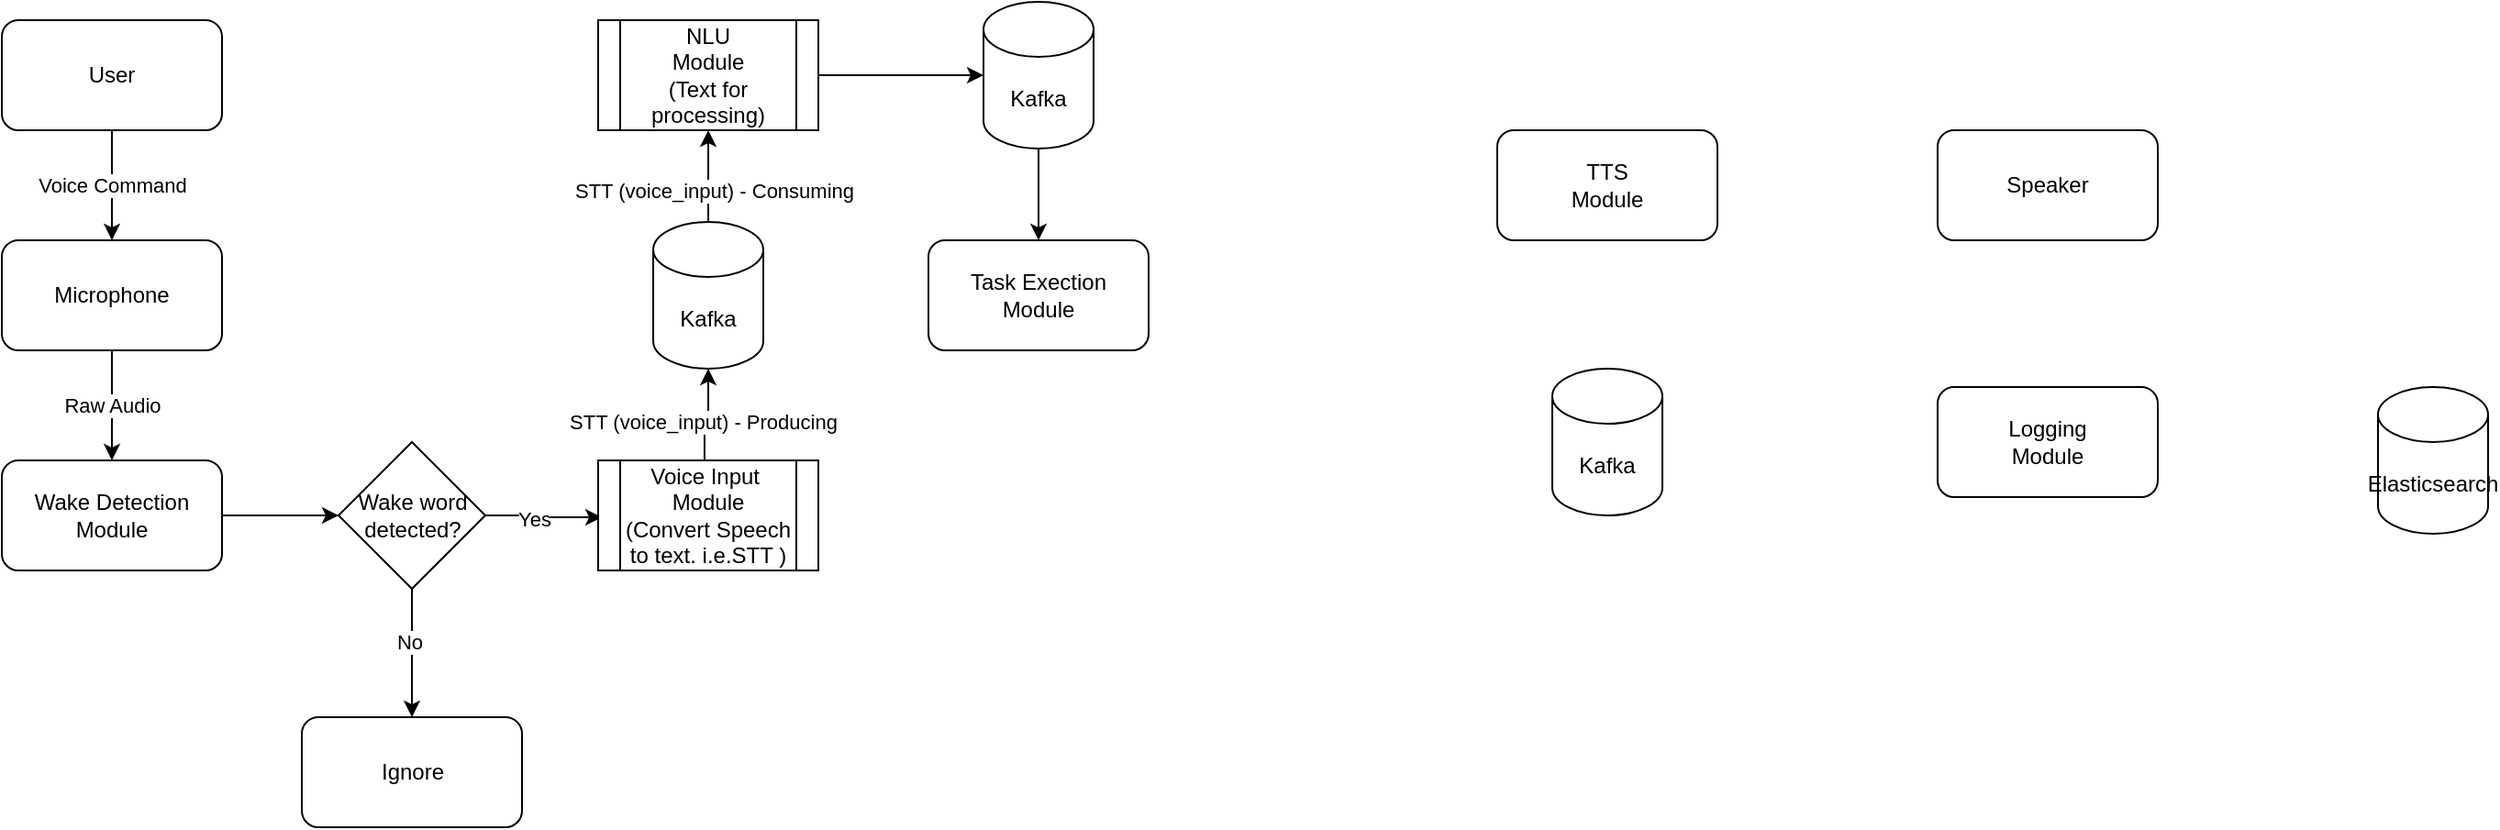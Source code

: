 <mxfile version="26.0.7">
  <diagram id="C5RBs43oDa-KdzZeNtuy" name="Page-1">
    <mxGraphModel dx="1257" dy="760" grid="1" gridSize="10" guides="1" tooltips="1" connect="1" arrows="1" fold="1" page="1" pageScale="1" pageWidth="827" pageHeight="1169" math="0" shadow="0">
      <root>
        <mxCell id="WIyWlLk6GJQsqaUBKTNV-0" />
        <mxCell id="WIyWlLk6GJQsqaUBKTNV-1" parent="WIyWlLk6GJQsqaUBKTNV-0" />
        <mxCell id="vFGvHu-NrntANZu5jAcm-0" value="User" style="rounded=1;whiteSpace=wrap;html=1;" vertex="1" parent="WIyWlLk6GJQsqaUBKTNV-1">
          <mxGeometry x="150" y="160" width="120" height="60" as="geometry" />
        </mxCell>
        <mxCell id="vFGvHu-NrntANZu5jAcm-1" value="Microphone" style="rounded=1;whiteSpace=wrap;html=1;" vertex="1" parent="WIyWlLk6GJQsqaUBKTNV-1">
          <mxGeometry x="150" y="280" width="120" height="60" as="geometry" />
        </mxCell>
        <mxCell id="vFGvHu-NrntANZu5jAcm-2" value="Wake Detection&lt;div&gt;Module&lt;/div&gt;" style="rounded=1;whiteSpace=wrap;html=1;" vertex="1" parent="WIyWlLk6GJQsqaUBKTNV-1">
          <mxGeometry x="150" y="400" width="120" height="60" as="geometry" />
        </mxCell>
        <mxCell id="vFGvHu-NrntANZu5jAcm-32" value="" style="edgeStyle=orthogonalEdgeStyle;rounded=0;orthogonalLoop=1;jettySize=auto;html=1;exitX=0.483;exitY=0.011;exitDx=0;exitDy=0;exitPerimeter=0;" edge="1" parent="WIyWlLk6GJQsqaUBKTNV-1" source="vFGvHu-NrntANZu5jAcm-39" target="vFGvHu-NrntANZu5jAcm-17">
          <mxGeometry relative="1" as="geometry">
            <mxPoint x="535" y="400" as="sourcePoint" />
          </mxGeometry>
        </mxCell>
        <mxCell id="vFGvHu-NrntANZu5jAcm-33" value="STT (voice_input) - Producing" style="edgeLabel;html=1;align=center;verticalAlign=middle;resizable=0;points=[];" vertex="1" connectable="0" parent="vFGvHu-NrntANZu5jAcm-32">
          <mxGeometry x="-0.169" y="1" relative="1" as="geometry">
            <mxPoint as="offset" />
          </mxGeometry>
        </mxCell>
        <mxCell id="vFGvHu-NrntANZu5jAcm-7" value="Task Exection&lt;div&gt;Module&lt;/div&gt;" style="rounded=1;whiteSpace=wrap;html=1;" vertex="1" parent="WIyWlLk6GJQsqaUBKTNV-1">
          <mxGeometry x="655" y="280" width="120" height="60" as="geometry" />
        </mxCell>
        <mxCell id="vFGvHu-NrntANZu5jAcm-8" value="TTS&lt;div&gt;Module&lt;/div&gt;" style="rounded=1;whiteSpace=wrap;html=1;" vertex="1" parent="WIyWlLk6GJQsqaUBKTNV-1">
          <mxGeometry x="965" y="220" width="120" height="60" as="geometry" />
        </mxCell>
        <mxCell id="vFGvHu-NrntANZu5jAcm-10" value="Speaker" style="rounded=1;whiteSpace=wrap;html=1;" vertex="1" parent="WIyWlLk6GJQsqaUBKTNV-1">
          <mxGeometry x="1205" y="220" width="120" height="60" as="geometry" />
        </mxCell>
        <mxCell id="vFGvHu-NrntANZu5jAcm-11" value="Logging&lt;div&gt;Module&lt;/div&gt;" style="rounded=1;whiteSpace=wrap;html=1;" vertex="1" parent="WIyWlLk6GJQsqaUBKTNV-1">
          <mxGeometry x="1205" y="360" width="120" height="60" as="geometry" />
        </mxCell>
        <mxCell id="vFGvHu-NrntANZu5jAcm-13" value="Elasticsearch" style="shape=cylinder3;whiteSpace=wrap;html=1;boundedLbl=1;backgroundOutline=1;size=15;" vertex="1" parent="WIyWlLk6GJQsqaUBKTNV-1">
          <mxGeometry x="1445" y="360" width="60" height="80" as="geometry" />
        </mxCell>
        <mxCell id="vFGvHu-NrntANZu5jAcm-15" value="Kafka" style="shape=cylinder3;whiteSpace=wrap;html=1;boundedLbl=1;backgroundOutline=1;size=15;" vertex="1" parent="WIyWlLk6GJQsqaUBKTNV-1">
          <mxGeometry x="995" y="350" width="60" height="80" as="geometry" />
        </mxCell>
        <mxCell id="vFGvHu-NrntANZu5jAcm-42" value="" style="edgeStyle=orthogonalEdgeStyle;rounded=0;orthogonalLoop=1;jettySize=auto;html=1;" edge="1" parent="WIyWlLk6GJQsqaUBKTNV-1" source="vFGvHu-NrntANZu5jAcm-16" target="vFGvHu-NrntANZu5jAcm-7">
          <mxGeometry relative="1" as="geometry" />
        </mxCell>
        <mxCell id="vFGvHu-NrntANZu5jAcm-16" value="Kafka" style="shape=cylinder3;whiteSpace=wrap;html=1;boundedLbl=1;backgroundOutline=1;size=15;" vertex="1" parent="WIyWlLk6GJQsqaUBKTNV-1">
          <mxGeometry x="685" y="150" width="60" height="80" as="geometry" />
        </mxCell>
        <mxCell id="vFGvHu-NrntANZu5jAcm-38" value="" style="edgeStyle=orthogonalEdgeStyle;rounded=0;orthogonalLoop=1;jettySize=auto;html=1;" edge="1" parent="WIyWlLk6GJQsqaUBKTNV-1" source="vFGvHu-NrntANZu5jAcm-17" target="vFGvHu-NrntANZu5jAcm-35">
          <mxGeometry relative="1" as="geometry" />
        </mxCell>
        <mxCell id="vFGvHu-NrntANZu5jAcm-41" value="STT (voice_input) - Consuming" style="edgeLabel;html=1;align=center;verticalAlign=middle;resizable=0;points=[];" vertex="1" connectable="0" parent="vFGvHu-NrntANZu5jAcm-38">
          <mxGeometry x="-0.306" y="-3" relative="1" as="geometry">
            <mxPoint as="offset" />
          </mxGeometry>
        </mxCell>
        <mxCell id="vFGvHu-NrntANZu5jAcm-17" value="Kafka" style="shape=cylinder3;whiteSpace=wrap;html=1;boundedLbl=1;backgroundOutline=1;size=15;" vertex="1" parent="WIyWlLk6GJQsqaUBKTNV-1">
          <mxGeometry x="505" y="270" width="60" height="80" as="geometry" />
        </mxCell>
        <mxCell id="vFGvHu-NrntANZu5jAcm-18" value="" style="endArrow=classic;html=1;rounded=0;exitX=0.5;exitY=1;exitDx=0;exitDy=0;entryX=0.5;entryY=0;entryDx=0;entryDy=0;" edge="1" parent="WIyWlLk6GJQsqaUBKTNV-1" source="vFGvHu-NrntANZu5jAcm-0" target="vFGvHu-NrntANZu5jAcm-1">
          <mxGeometry relative="1" as="geometry">
            <mxPoint x="250" y="290" as="sourcePoint" />
            <mxPoint x="350" y="290" as="targetPoint" />
          </mxGeometry>
        </mxCell>
        <mxCell id="vFGvHu-NrntANZu5jAcm-19" value="Voice Command" style="edgeLabel;resizable=0;html=1;;align=center;verticalAlign=middle;" connectable="0" vertex="1" parent="vFGvHu-NrntANZu5jAcm-18">
          <mxGeometry relative="1" as="geometry" />
        </mxCell>
        <mxCell id="vFGvHu-NrntANZu5jAcm-21" value="" style="endArrow=classic;html=1;rounded=0;exitX=0.5;exitY=1;exitDx=0;exitDy=0;entryX=0.5;entryY=0;entryDx=0;entryDy=0;" edge="1" parent="WIyWlLk6GJQsqaUBKTNV-1" source="vFGvHu-NrntANZu5jAcm-1" target="vFGvHu-NrntANZu5jAcm-2">
          <mxGeometry relative="1" as="geometry">
            <mxPoint x="220" y="230" as="sourcePoint" />
            <mxPoint x="220" y="290" as="targetPoint" />
          </mxGeometry>
        </mxCell>
        <mxCell id="vFGvHu-NrntANZu5jAcm-22" value="Raw Audio" style="edgeLabel;resizable=0;html=1;;align=center;verticalAlign=middle;" connectable="0" vertex="1" parent="vFGvHu-NrntANZu5jAcm-21">
          <mxGeometry relative="1" as="geometry" />
        </mxCell>
        <mxCell id="vFGvHu-NrntANZu5jAcm-24" value="" style="endArrow=classic;html=1;rounded=0;exitX=1;exitY=0.5;exitDx=0;exitDy=0;entryX=0;entryY=0.5;entryDx=0;entryDy=0;" edge="1" parent="WIyWlLk6GJQsqaUBKTNV-1" source="vFGvHu-NrntANZu5jAcm-2" target="vFGvHu-NrntANZu5jAcm-26">
          <mxGeometry relative="1" as="geometry">
            <mxPoint x="220" y="350" as="sourcePoint" />
            <mxPoint x="220" y="410" as="targetPoint" />
          </mxGeometry>
        </mxCell>
        <mxCell id="vFGvHu-NrntANZu5jAcm-27" value="" style="edgeStyle=orthogonalEdgeStyle;rounded=0;orthogonalLoop=1;jettySize=auto;html=1;entryX=0.017;entryY=0.517;entryDx=0;entryDy=0;entryPerimeter=0;" edge="1" parent="WIyWlLk6GJQsqaUBKTNV-1" source="vFGvHu-NrntANZu5jAcm-26" target="vFGvHu-NrntANZu5jAcm-39">
          <mxGeometry relative="1" as="geometry">
            <mxPoint x="475" y="430" as="targetPoint" />
          </mxGeometry>
        </mxCell>
        <mxCell id="vFGvHu-NrntANZu5jAcm-28" value="Yes" style="edgeLabel;html=1;align=center;verticalAlign=middle;resizable=0;points=[];" vertex="1" connectable="0" parent="vFGvHu-NrntANZu5jAcm-27">
          <mxGeometry x="-0.187" y="-2" relative="1" as="geometry">
            <mxPoint as="offset" />
          </mxGeometry>
        </mxCell>
        <mxCell id="vFGvHu-NrntANZu5jAcm-26" value="Wake word&lt;div&gt;detected?&lt;/div&gt;" style="rhombus;whiteSpace=wrap;html=1;" vertex="1" parent="WIyWlLk6GJQsqaUBKTNV-1">
          <mxGeometry x="333.5" y="390" width="80" height="80" as="geometry" />
        </mxCell>
        <mxCell id="vFGvHu-NrntANZu5jAcm-29" value="" style="edgeStyle=orthogonalEdgeStyle;rounded=0;orthogonalLoop=1;jettySize=auto;html=1;exitX=0.5;exitY=1;exitDx=0;exitDy=0;entryX=0.5;entryY=0;entryDx=0;entryDy=0;" edge="1" parent="WIyWlLk6GJQsqaUBKTNV-1" source="vFGvHu-NrntANZu5jAcm-26" target="vFGvHu-NrntANZu5jAcm-31">
          <mxGeometry relative="1" as="geometry">
            <mxPoint x="424" y="440" as="sourcePoint" />
            <mxPoint x="374" y="540" as="targetPoint" />
          </mxGeometry>
        </mxCell>
        <mxCell id="vFGvHu-NrntANZu5jAcm-30" value="No" style="edgeLabel;html=1;align=center;verticalAlign=middle;resizable=0;points=[];" vertex="1" connectable="0" parent="vFGvHu-NrntANZu5jAcm-29">
          <mxGeometry x="-0.187" y="-2" relative="1" as="geometry">
            <mxPoint as="offset" />
          </mxGeometry>
        </mxCell>
        <mxCell id="vFGvHu-NrntANZu5jAcm-31" value="Ignore" style="rounded=1;whiteSpace=wrap;html=1;" vertex="1" parent="WIyWlLk6GJQsqaUBKTNV-1">
          <mxGeometry x="313.5" y="540" width="120" height="60" as="geometry" />
        </mxCell>
        <mxCell id="vFGvHu-NrntANZu5jAcm-40" value="" style="edgeStyle=orthogonalEdgeStyle;rounded=0;orthogonalLoop=1;jettySize=auto;html=1;" edge="1" parent="WIyWlLk6GJQsqaUBKTNV-1" source="vFGvHu-NrntANZu5jAcm-35" target="vFGvHu-NrntANZu5jAcm-16">
          <mxGeometry relative="1" as="geometry" />
        </mxCell>
        <mxCell id="vFGvHu-NrntANZu5jAcm-35" value="NLU&lt;div&gt;Module&lt;/div&gt;&lt;div&gt;(Text for processing)&lt;/div&gt;" style="shape=process;whiteSpace=wrap;html=1;backgroundOutline=1;" vertex="1" parent="WIyWlLk6GJQsqaUBKTNV-1">
          <mxGeometry x="475" y="160" width="120" height="60" as="geometry" />
        </mxCell>
        <mxCell id="vFGvHu-NrntANZu5jAcm-39" value="Voice Input&amp;nbsp;&lt;div&gt;Module&lt;/div&gt;&lt;div&gt;(Convert Speech to text. i.e.STT )&lt;/div&gt;" style="shape=process;whiteSpace=wrap;html=1;backgroundOutline=1;" vertex="1" parent="WIyWlLk6GJQsqaUBKTNV-1">
          <mxGeometry x="475" y="400" width="120" height="60" as="geometry" />
        </mxCell>
      </root>
    </mxGraphModel>
  </diagram>
</mxfile>
